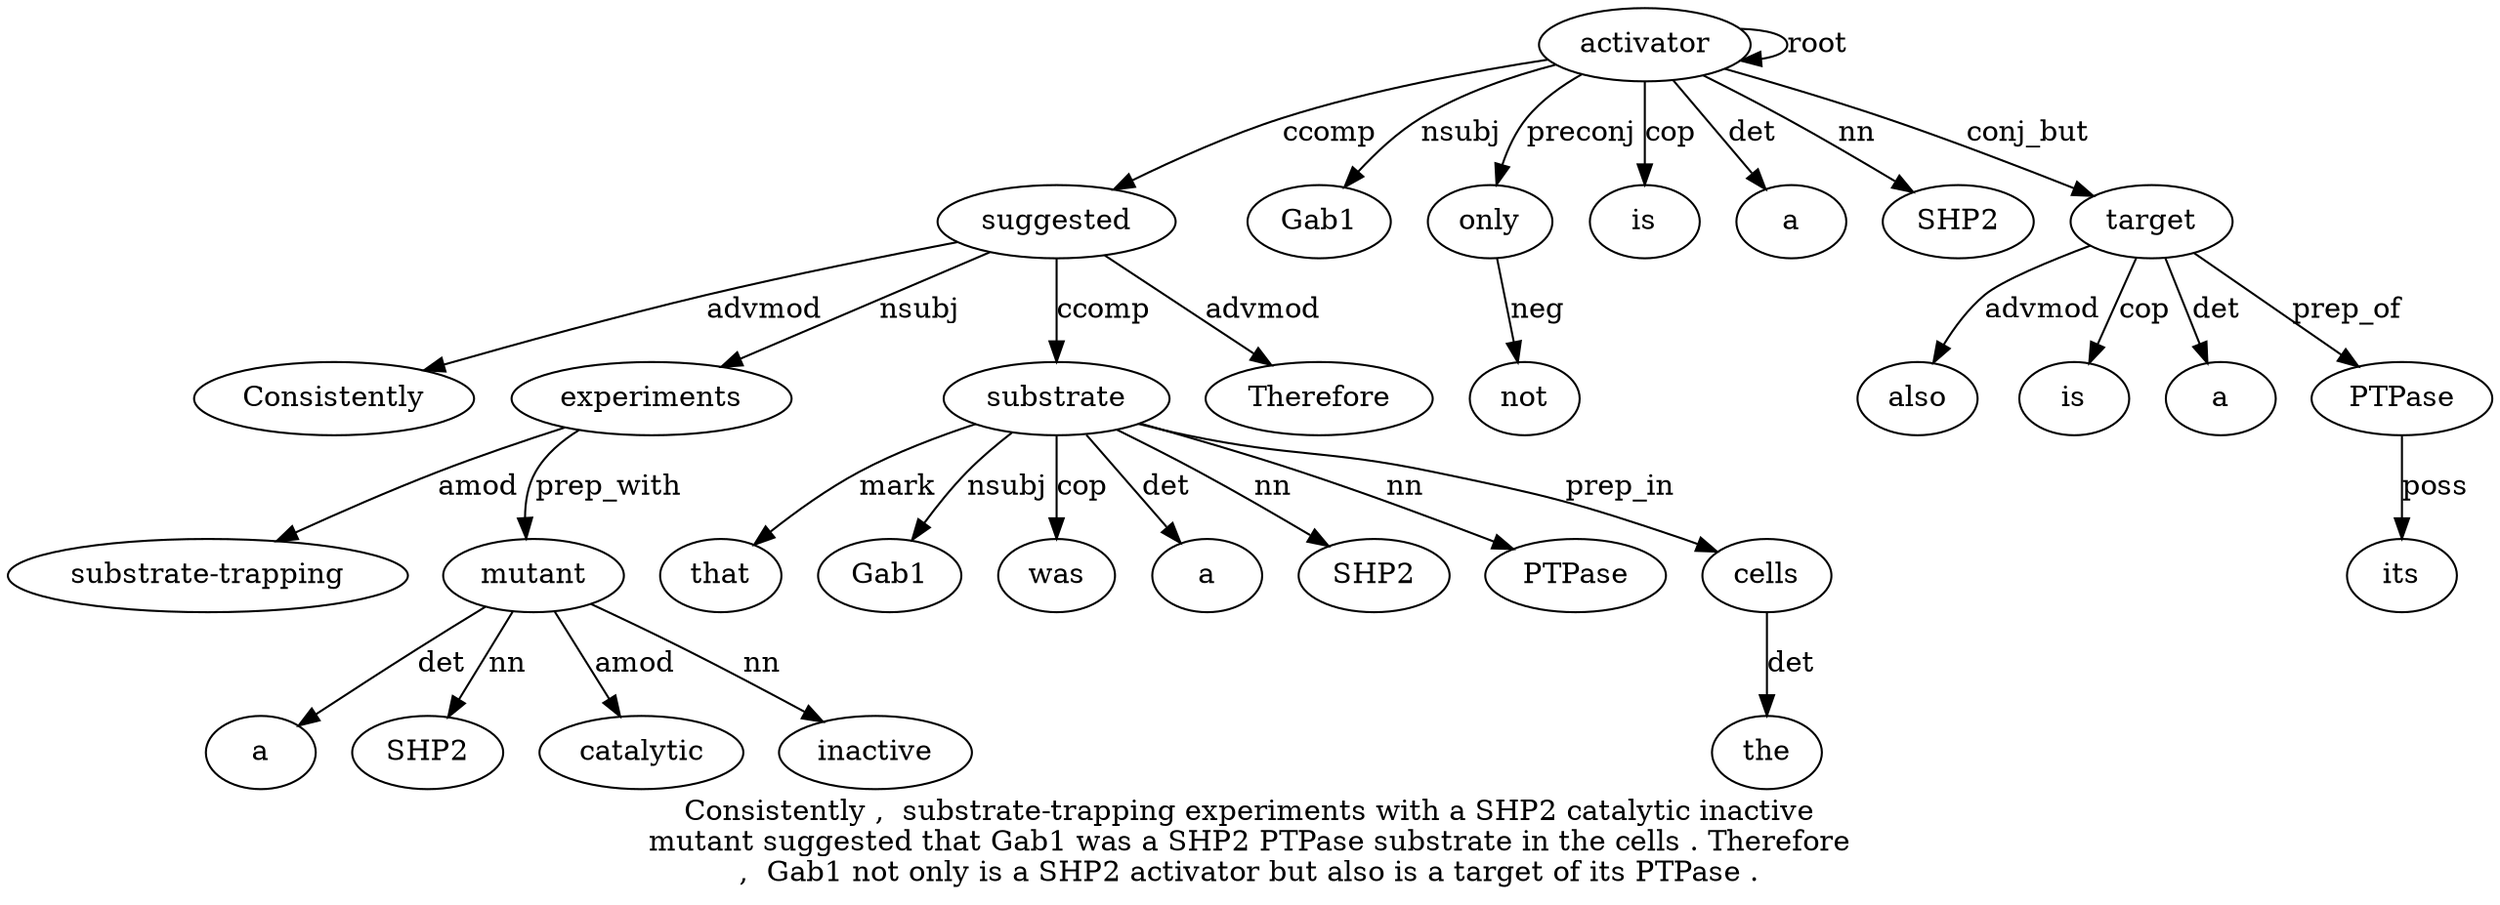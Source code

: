 digraph "Consistently ,  substrate-trapping experiments with a SHP2 catalytic inactive mutant suggested that Gab1 was a SHP2 PTPase substrate in the cells . Therefore ,  Gab1 not only is a SHP2 activator but also is a target of its PTPase ." {
label="Consistently ,  substrate-trapping experiments with a SHP2 catalytic inactive
mutant suggested that Gab1 was a SHP2 PTPase substrate in the cells . Therefore
,  Gab1 not only is a SHP2 activator but also is a target of its PTPase .";
suggested11 [style=filled, fillcolor=white, label=suggested];
Consistently1 [style=filled, fillcolor=white, label=Consistently];
suggested11 -> Consistently1  [label=advmod];
experiments4 [style=filled, fillcolor=white, label=experiments];
"substrate-trapping3" [style=filled, fillcolor=white, label="substrate-trapping"];
experiments4 -> "substrate-trapping3"  [label=amod];
suggested11 -> experiments4  [label=nsubj];
mutant10 [style=filled, fillcolor=white, label=mutant];
a6 [style=filled, fillcolor=white, label=a];
mutant10 -> a6  [label=det];
SHP27 [style=filled, fillcolor=white, label=SHP2];
mutant10 -> SHP27  [label=nn];
catalytic8 [style=filled, fillcolor=white, label=catalytic];
mutant10 -> catalytic8  [label=amod];
inactive9 [style=filled, fillcolor=white, label=inactive];
mutant10 -> inactive9  [label=nn];
experiments4 -> mutant10  [label=prep_with];
activator31 [style=filled, fillcolor=white, label=activator];
activator31 -> suggested11  [label=ccomp];
substrate18 [style=filled, fillcolor=white, label=substrate];
that12 [style=filled, fillcolor=white, label=that];
substrate18 -> that12  [label=mark];
Gab113 [style=filled, fillcolor=white, label=Gab1];
substrate18 -> Gab113  [label=nsubj];
was14 [style=filled, fillcolor=white, label=was];
substrate18 -> was14  [label=cop];
a15 [style=filled, fillcolor=white, label=a];
substrate18 -> a15  [label=det];
SHP216 [style=filled, fillcolor=white, label=SHP2];
substrate18 -> SHP216  [label=nn];
PTPase17 [style=filled, fillcolor=white, label=PTPase];
substrate18 -> PTPase17  [label=nn];
suggested11 -> substrate18  [label=ccomp];
cells21 [style=filled, fillcolor=white, label=cells];
the20 [style=filled, fillcolor=white, label=the];
cells21 -> the20  [label=det];
substrate18 -> cells21  [label=prep_in];
Therefore23 [style=filled, fillcolor=white, label=Therefore];
suggested11 -> Therefore23  [label=advmod];
Gab125 [style=filled, fillcolor=white, label=Gab1];
activator31 -> Gab125  [label=nsubj];
only27 [style=filled, fillcolor=white, label=only];
not26 [style=filled, fillcolor=white, label=not];
only27 -> not26  [label=neg];
activator31 -> only27  [label=preconj];
is28 [style=filled, fillcolor=white, label=is];
activator31 -> is28  [label=cop];
a29 [style=filled, fillcolor=white, label=a];
activator31 -> a29  [label=det];
SHP230 [style=filled, fillcolor=white, label=SHP2];
activator31 -> SHP230  [label=nn];
activator31 -> activator31  [label=root];
target36 [style=filled, fillcolor=white, label=target];
also33 [style=filled, fillcolor=white, label=also];
target36 -> also33  [label=advmod];
is34 [style=filled, fillcolor=white, label=is];
target36 -> is34  [label=cop];
a35 [style=filled, fillcolor=white, label=a];
target36 -> a35  [label=det];
activator31 -> target36  [label=conj_but];
PTPase39 [style=filled, fillcolor=white, label=PTPase];
its38 [style=filled, fillcolor=white, label=its];
PTPase39 -> its38  [label=poss];
target36 -> PTPase39  [label=prep_of];
}

